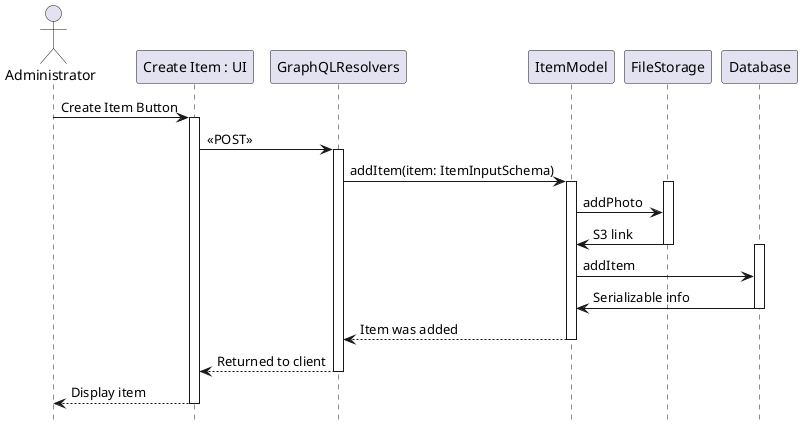 @startuml Create Bot

hide footbox


actor Administrator
Administrator -> "Create Item : UI" as UI: Create Item Button

activate UI
UI -> GraphQLResolvers: << POST >>

activate GraphQLResolvers
GraphQLResolvers -> ItemModel: addItem(item: ItemInputSchema)

activate ItemModel
activate FileStorage
ItemModel -> FileStorage: addPhoto
FileStorage -> ItemModel: S3 link
deactivate FileStorage

activate Database
ItemModel -> Database: addItem
Database -> ItemModel: Serializable info
deactivate Database

ItemModel --> GraphQLResolvers: Item was added
deactivate ItemModel

GraphQLResolvers --> UI: Returned to client
deactivate GraphQLResolvers

UI --> Administrator: Display item
deactivate UI

@enduml
